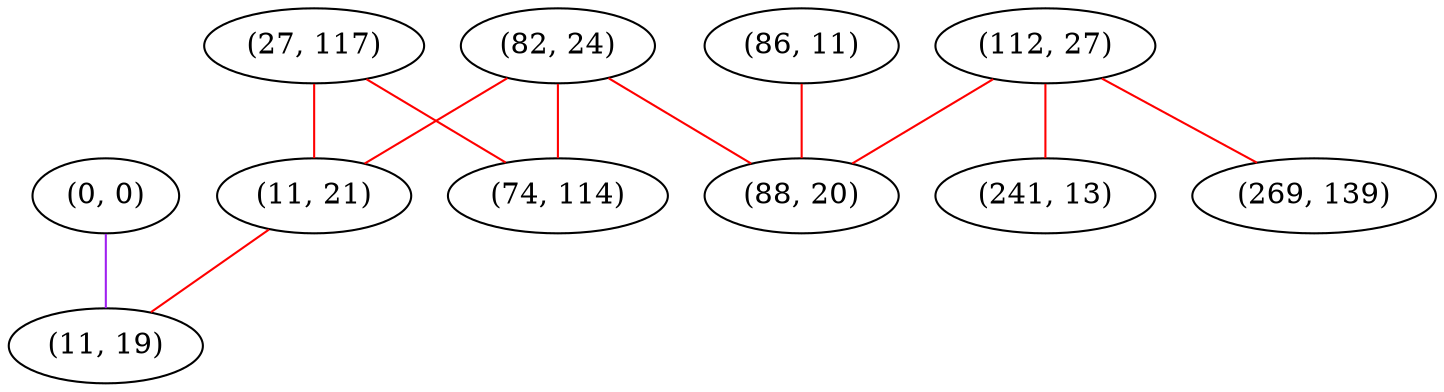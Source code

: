 graph "" {
"(0, 0)";
"(27, 117)";
"(82, 24)";
"(74, 114)";
"(112, 27)";
"(11, 21)";
"(86, 11)";
"(241, 13)";
"(269, 139)";
"(11, 19)";
"(88, 20)";
"(0, 0)" -- "(11, 19)"  [color=purple, key=0, weight=4];
"(27, 117)" -- "(74, 114)"  [color=red, key=0, weight=1];
"(27, 117)" -- "(11, 21)"  [color=red, key=0, weight=1];
"(82, 24)" -- "(88, 20)"  [color=red, key=0, weight=1];
"(82, 24)" -- "(11, 21)"  [color=red, key=0, weight=1];
"(82, 24)" -- "(74, 114)"  [color=red, key=0, weight=1];
"(112, 27)" -- "(241, 13)"  [color=red, key=0, weight=1];
"(112, 27)" -- "(269, 139)"  [color=red, key=0, weight=1];
"(112, 27)" -- "(88, 20)"  [color=red, key=0, weight=1];
"(11, 21)" -- "(11, 19)"  [color=red, key=0, weight=1];
"(86, 11)" -- "(88, 20)"  [color=red, key=0, weight=1];
}
